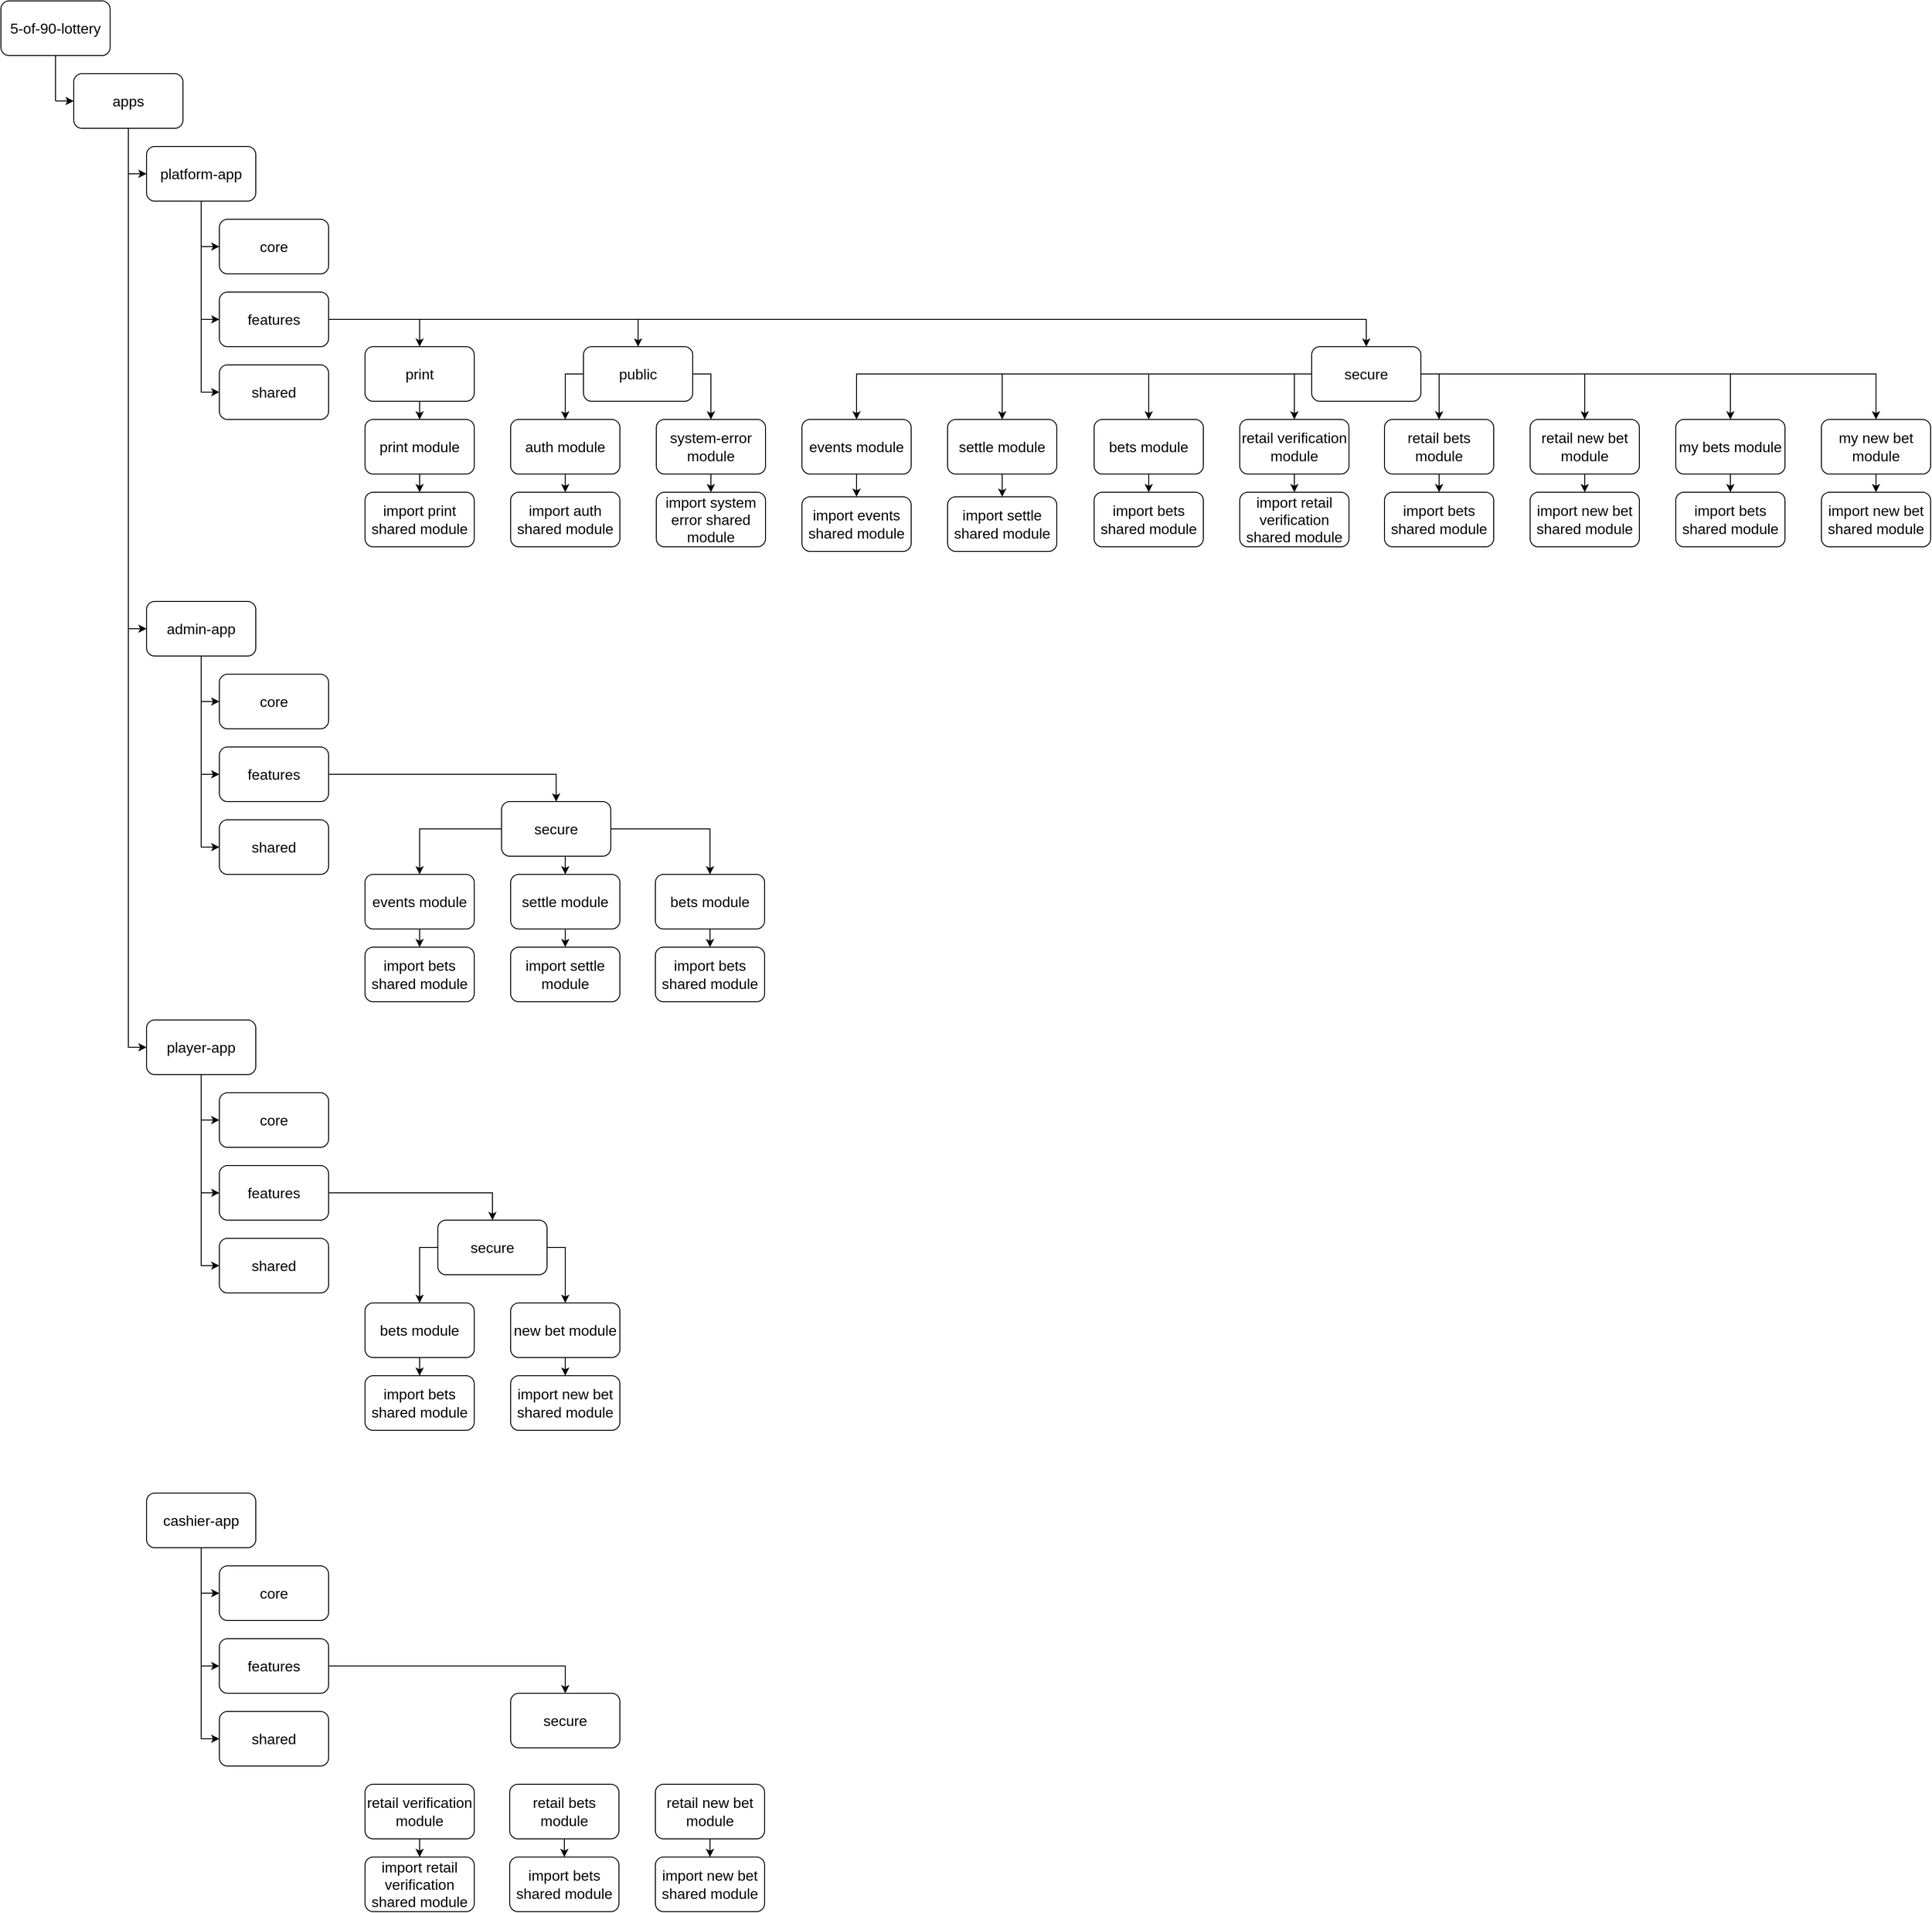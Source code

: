 <mxfile version="20.5.3" type="github">
  <diagram id="5p-GB2h_ZleM5W-Bud-h" name="Страница 1">
    <mxGraphModel dx="1426" dy="705" grid="1" gridSize="10" guides="1" tooltips="1" connect="1" arrows="1" fold="1" page="1" pageScale="1" pageWidth="827" pageHeight="1169" math="0" shadow="0">
      <root>
        <mxCell id="0" />
        <mxCell id="1" parent="0" />
        <mxCell id="kpOFEtIAuIt60Vqkzhj3-41" value="5-of-90-lottery" style="rounded=1;whiteSpace=wrap;html=1;fontSize=16;" vertex="1" parent="1">
          <mxGeometry x="40" y="40" width="120" height="60" as="geometry" />
        </mxCell>
        <mxCell id="kpOFEtIAuIt60Vqkzhj3-42" value="apps" style="rounded=1;whiteSpace=wrap;html=1;fontSize=16;" vertex="1" parent="1">
          <mxGeometry x="120" y="120" width="120" height="60" as="geometry" />
        </mxCell>
        <mxCell id="kpOFEtIAuIt60Vqkzhj3-43" value="admin-app" style="rounded=1;whiteSpace=wrap;html=1;fontSize=16;" vertex="1" parent="1">
          <mxGeometry x="200" y="700" width="120" height="60" as="geometry" />
        </mxCell>
        <mxCell id="kpOFEtIAuIt60Vqkzhj3-48" value="" style="endArrow=none;html=1;rounded=0;fontSize=16;entryX=0.5;entryY=1;entryDx=0;entryDy=0;" edge="1" parent="1" target="kpOFEtIAuIt60Vqkzhj3-41">
          <mxGeometry width="50" height="50" relative="1" as="geometry">
            <mxPoint x="100" y="150" as="sourcePoint" />
            <mxPoint x="430" y="290" as="targetPoint" />
          </mxGeometry>
        </mxCell>
        <mxCell id="kpOFEtIAuIt60Vqkzhj3-49" value="" style="endArrow=classic;html=1;rounded=0;fontSize=16;entryX=0;entryY=0.5;entryDx=0;entryDy=0;" edge="1" parent="1" target="kpOFEtIAuIt60Vqkzhj3-42">
          <mxGeometry width="50" height="50" relative="1" as="geometry">
            <mxPoint x="100" y="150" as="sourcePoint" />
            <mxPoint x="430" y="290" as="targetPoint" />
          </mxGeometry>
        </mxCell>
        <mxCell id="kpOFEtIAuIt60Vqkzhj3-51" value="platform-app" style="rounded=1;whiteSpace=wrap;html=1;fontSize=16;" vertex="1" parent="1">
          <mxGeometry x="200" y="200" width="120" height="60" as="geometry" />
        </mxCell>
        <mxCell id="kpOFEtIAuIt60Vqkzhj3-52" value="" style="endArrow=none;html=1;rounded=0;fontSize=16;entryX=0.5;entryY=1;entryDx=0;entryDy=0;" edge="1" parent="1" target="kpOFEtIAuIt60Vqkzhj3-42">
          <mxGeometry width="50" height="50" relative="1" as="geometry">
            <mxPoint x="180" y="230" as="sourcePoint" />
            <mxPoint x="110" y="110" as="targetPoint" />
          </mxGeometry>
        </mxCell>
        <mxCell id="kpOFEtIAuIt60Vqkzhj3-53" value="" style="endArrow=classic;html=1;rounded=0;fontSize=16;entryX=0;entryY=0.5;entryDx=0;entryDy=0;" edge="1" parent="1" target="kpOFEtIAuIt60Vqkzhj3-51">
          <mxGeometry width="50" height="50" relative="1" as="geometry">
            <mxPoint x="180" y="230" as="sourcePoint" />
            <mxPoint x="130" y="160" as="targetPoint" />
          </mxGeometry>
        </mxCell>
        <mxCell id="kpOFEtIAuIt60Vqkzhj3-54" value="core" style="rounded=1;whiteSpace=wrap;html=1;fontSize=16;" vertex="1" parent="1">
          <mxGeometry x="280" y="280" width="120" height="60" as="geometry" />
        </mxCell>
        <mxCell id="kpOFEtIAuIt60Vqkzhj3-55" value="features" style="rounded=1;whiteSpace=wrap;html=1;fontSize=16;" vertex="1" parent="1">
          <mxGeometry x="280" y="360" width="120" height="60" as="geometry" />
        </mxCell>
        <mxCell id="kpOFEtIAuIt60Vqkzhj3-56" value="shared" style="rounded=1;whiteSpace=wrap;html=1;fontSize=16;" vertex="1" parent="1">
          <mxGeometry x="280" y="440" width="120" height="60" as="geometry" />
        </mxCell>
        <mxCell id="kpOFEtIAuIt60Vqkzhj3-57" value="" style="endArrow=classic;html=1;rounded=0;fontSize=16;exitX=0.5;exitY=1;exitDx=0;exitDy=0;entryX=0;entryY=0.5;entryDx=0;entryDy=0;" edge="1" parent="1" source="kpOFEtIAuIt60Vqkzhj3-51" target="kpOFEtIAuIt60Vqkzhj3-54">
          <mxGeometry width="50" height="50" relative="1" as="geometry">
            <mxPoint x="380" y="330" as="sourcePoint" />
            <mxPoint x="430" y="280" as="targetPoint" />
            <Array as="points">
              <mxPoint x="260" y="310" />
            </Array>
          </mxGeometry>
        </mxCell>
        <mxCell id="kpOFEtIAuIt60Vqkzhj3-58" value="" style="endArrow=classic;html=1;rounded=0;fontSize=16;entryX=0;entryY=0.5;entryDx=0;entryDy=0;exitX=0.5;exitY=1;exitDx=0;exitDy=0;" edge="1" parent="1" source="kpOFEtIAuIt60Vqkzhj3-51" target="kpOFEtIAuIt60Vqkzhj3-55">
          <mxGeometry width="50" height="50" relative="1" as="geometry">
            <mxPoint x="380" y="330" as="sourcePoint" />
            <mxPoint x="430" y="280" as="targetPoint" />
            <Array as="points">
              <mxPoint x="260" y="390" />
            </Array>
          </mxGeometry>
        </mxCell>
        <mxCell id="kpOFEtIAuIt60Vqkzhj3-59" value="" style="endArrow=classic;html=1;rounded=0;fontSize=16;exitX=0.5;exitY=1;exitDx=0;exitDy=0;entryX=0;entryY=0.5;entryDx=0;entryDy=0;" edge="1" parent="1" source="kpOFEtIAuIt60Vqkzhj3-51" target="kpOFEtIAuIt60Vqkzhj3-56">
          <mxGeometry width="50" height="50" relative="1" as="geometry">
            <mxPoint x="380" y="330" as="sourcePoint" />
            <mxPoint x="430" y="280" as="targetPoint" />
            <Array as="points">
              <mxPoint x="260" y="470" />
            </Array>
          </mxGeometry>
        </mxCell>
        <mxCell id="kpOFEtIAuIt60Vqkzhj3-60" value="print" style="rounded=1;whiteSpace=wrap;html=1;fontSize=16;" vertex="1" parent="1">
          <mxGeometry x="440" y="420" width="120" height="60" as="geometry" />
        </mxCell>
        <mxCell id="kpOFEtIAuIt60Vqkzhj3-61" value="print module" style="rounded=1;whiteSpace=wrap;html=1;fontSize=16;" vertex="1" parent="1">
          <mxGeometry x="440" y="500" width="120" height="60" as="geometry" />
        </mxCell>
        <mxCell id="kpOFEtIAuIt60Vqkzhj3-62" value="" style="endArrow=classic;html=1;rounded=0;fontSize=16;entryX=0.5;entryY=0;entryDx=0;entryDy=0;exitX=1;exitY=0.5;exitDx=0;exitDy=0;" edge="1" parent="1" source="kpOFEtIAuIt60Vqkzhj3-55" target="kpOFEtIAuIt60Vqkzhj3-60">
          <mxGeometry width="50" height="50" relative="1" as="geometry">
            <mxPoint x="380" y="500" as="sourcePoint" />
            <mxPoint x="430" y="450" as="targetPoint" />
            <Array as="points">
              <mxPoint x="500" y="390" />
            </Array>
          </mxGeometry>
        </mxCell>
        <mxCell id="kpOFEtIAuIt60Vqkzhj3-63" value="import print shared module" style="rounded=1;whiteSpace=wrap;html=1;fontSize=16;" vertex="1" parent="1">
          <mxGeometry x="440" y="580" width="120" height="60" as="geometry" />
        </mxCell>
        <mxCell id="kpOFEtIAuIt60Vqkzhj3-64" value="" style="endArrow=classic;html=1;rounded=0;fontSize=16;entryX=0.5;entryY=0;entryDx=0;entryDy=0;exitX=0.5;exitY=1;exitDx=0;exitDy=0;" edge="1" parent="1" source="kpOFEtIAuIt60Vqkzhj3-60" target="kpOFEtIAuIt60Vqkzhj3-61">
          <mxGeometry width="50" height="50" relative="1" as="geometry">
            <mxPoint x="380" y="540" as="sourcePoint" />
            <mxPoint x="430" y="490" as="targetPoint" />
          </mxGeometry>
        </mxCell>
        <mxCell id="kpOFEtIAuIt60Vqkzhj3-65" value="" style="endArrow=classic;html=1;rounded=0;fontSize=16;entryX=0.5;entryY=0;entryDx=0;entryDy=0;exitX=0.5;exitY=1;exitDx=0;exitDy=0;" edge="1" parent="1" source="kpOFEtIAuIt60Vqkzhj3-61" target="kpOFEtIAuIt60Vqkzhj3-63">
          <mxGeometry width="50" height="50" relative="1" as="geometry">
            <mxPoint x="380" y="540" as="sourcePoint" />
            <mxPoint x="430" y="490" as="targetPoint" />
          </mxGeometry>
        </mxCell>
        <mxCell id="kpOFEtIAuIt60Vqkzhj3-66" value="public" style="rounded=1;whiteSpace=wrap;html=1;fontSize=16;" vertex="1" parent="1">
          <mxGeometry x="680" y="420" width="120" height="60" as="geometry" />
        </mxCell>
        <mxCell id="kpOFEtIAuIt60Vqkzhj3-67" value="auth module" style="rounded=1;whiteSpace=wrap;html=1;fontSize=16;" vertex="1" parent="1">
          <mxGeometry x="600" y="500" width="120" height="60" as="geometry" />
        </mxCell>
        <mxCell id="kpOFEtIAuIt60Vqkzhj3-68" value="import auth shared module" style="rounded=1;whiteSpace=wrap;html=1;fontSize=16;" vertex="1" parent="1">
          <mxGeometry x="600" y="580" width="120" height="60" as="geometry" />
        </mxCell>
        <mxCell id="kpOFEtIAuIt60Vqkzhj3-69" value="" style="endArrow=classic;html=1;rounded=0;fontSize=16;entryX=0.5;entryY=0;entryDx=0;entryDy=0;exitX=0;exitY=0.5;exitDx=0;exitDy=0;" edge="1" parent="1" source="kpOFEtIAuIt60Vqkzhj3-66" target="kpOFEtIAuIt60Vqkzhj3-67">
          <mxGeometry width="50" height="50" relative="1" as="geometry">
            <mxPoint x="540" y="540" as="sourcePoint" />
            <mxPoint x="590" y="490" as="targetPoint" />
            <Array as="points">
              <mxPoint x="660" y="450" />
            </Array>
          </mxGeometry>
        </mxCell>
        <mxCell id="kpOFEtIAuIt60Vqkzhj3-70" value="" style="endArrow=classic;html=1;rounded=0;fontSize=16;entryX=0.5;entryY=0;entryDx=0;entryDy=0;exitX=0.5;exitY=1;exitDx=0;exitDy=0;" edge="1" parent="1" source="kpOFEtIAuIt60Vqkzhj3-67" target="kpOFEtIAuIt60Vqkzhj3-68">
          <mxGeometry width="50" height="50" relative="1" as="geometry">
            <mxPoint x="540" y="540" as="sourcePoint" />
            <mxPoint x="590" y="490" as="targetPoint" />
          </mxGeometry>
        </mxCell>
        <mxCell id="kpOFEtIAuIt60Vqkzhj3-71" value="system-error module" style="rounded=1;whiteSpace=wrap;html=1;fontSize=16;" vertex="1" parent="1">
          <mxGeometry x="760" y="500" width="120" height="60" as="geometry" />
        </mxCell>
        <mxCell id="kpOFEtIAuIt60Vqkzhj3-72" value="import system error shared module" style="rounded=1;whiteSpace=wrap;html=1;fontSize=16;" vertex="1" parent="1">
          <mxGeometry x="760" y="580" width="120" height="60" as="geometry" />
        </mxCell>
        <mxCell id="kpOFEtIAuIt60Vqkzhj3-73" value="" style="endArrow=classic;html=1;rounded=0;fontSize=16;entryX=0.5;entryY=0;entryDx=0;entryDy=0;exitX=0.5;exitY=1;exitDx=0;exitDy=0;" edge="1" parent="1" source="kpOFEtIAuIt60Vqkzhj3-71" target="kpOFEtIAuIt60Vqkzhj3-72">
          <mxGeometry width="50" height="50" relative="1" as="geometry">
            <mxPoint x="700" y="540" as="sourcePoint" />
            <mxPoint x="750" y="490" as="targetPoint" />
          </mxGeometry>
        </mxCell>
        <mxCell id="kpOFEtIAuIt60Vqkzhj3-74" value="" style="endArrow=classic;html=1;rounded=0;fontSize=16;entryX=0.5;entryY=0;entryDx=0;entryDy=0;exitX=1;exitY=0.5;exitDx=0;exitDy=0;" edge="1" parent="1" source="kpOFEtIAuIt60Vqkzhj3-55" target="kpOFEtIAuIt60Vqkzhj3-66">
          <mxGeometry width="50" height="50" relative="1" as="geometry">
            <mxPoint x="380" y="480" as="sourcePoint" />
            <mxPoint x="430" y="430" as="targetPoint" />
            <Array as="points">
              <mxPoint x="740" y="390" />
            </Array>
          </mxGeometry>
        </mxCell>
        <mxCell id="kpOFEtIAuIt60Vqkzhj3-75" value="" style="endArrow=classic;html=1;rounded=0;fontSize=16;entryX=0.5;entryY=0;entryDx=0;entryDy=0;exitX=1;exitY=0.5;exitDx=0;exitDy=0;" edge="1" parent="1" source="kpOFEtIAuIt60Vqkzhj3-66" target="kpOFEtIAuIt60Vqkzhj3-71">
          <mxGeometry width="50" height="50" relative="1" as="geometry">
            <mxPoint x="380" y="470" as="sourcePoint" />
            <mxPoint x="430" y="420" as="targetPoint" />
            <Array as="points">
              <mxPoint x="820" y="450" />
            </Array>
          </mxGeometry>
        </mxCell>
        <mxCell id="kpOFEtIAuIt60Vqkzhj3-76" value="secure" style="rounded=1;whiteSpace=wrap;html=1;fontSize=16;" vertex="1" parent="1">
          <mxGeometry x="1480" y="420" width="120" height="60" as="geometry" />
        </mxCell>
        <mxCell id="kpOFEtIAuIt60Vqkzhj3-77" value="events module" style="rounded=1;whiteSpace=wrap;html=1;fontSize=16;" vertex="1" parent="1">
          <mxGeometry x="920" y="500" width="120" height="60" as="geometry" />
        </mxCell>
        <mxCell id="kpOFEtIAuIt60Vqkzhj3-81" value="settle module" style="rounded=1;whiteSpace=wrap;html=1;fontSize=16;" vertex="1" parent="1">
          <mxGeometry x="1080" y="500" width="120" height="60" as="geometry" />
        </mxCell>
        <mxCell id="kpOFEtIAuIt60Vqkzhj3-85" value="bets module" style="rounded=1;whiteSpace=wrap;html=1;fontSize=16;" vertex="1" parent="1">
          <mxGeometry x="1241" y="500" width="120" height="60" as="geometry" />
        </mxCell>
        <mxCell id="kpOFEtIAuIt60Vqkzhj3-86" value="import bets shared module" style="rounded=1;whiteSpace=wrap;html=1;fontSize=16;" vertex="1" parent="1">
          <mxGeometry x="1241" y="580" width="120" height="60" as="geometry" />
        </mxCell>
        <mxCell id="kpOFEtIAuIt60Vqkzhj3-87" value="" style="endArrow=classic;html=1;rounded=0;fontSize=16;entryX=0.5;entryY=0;entryDx=0;entryDy=0;exitX=0.5;exitY=1;exitDx=0;exitDy=0;" edge="1" parent="1" source="kpOFEtIAuIt60Vqkzhj3-85" target="kpOFEtIAuIt60Vqkzhj3-86">
          <mxGeometry width="50" height="50" relative="1" as="geometry">
            <mxPoint x="1181" y="540" as="sourcePoint" />
            <mxPoint x="1231" y="490" as="targetPoint" />
          </mxGeometry>
        </mxCell>
        <mxCell id="kpOFEtIAuIt60Vqkzhj3-88" value="retail verification module" style="rounded=1;whiteSpace=wrap;html=1;fontSize=16;" vertex="1" parent="1">
          <mxGeometry x="1401" y="500" width="120" height="60" as="geometry" />
        </mxCell>
        <mxCell id="kpOFEtIAuIt60Vqkzhj3-89" value="import retail verification shared module" style="rounded=1;whiteSpace=wrap;html=1;fontSize=16;" vertex="1" parent="1">
          <mxGeometry x="1401" y="580" width="120" height="60" as="geometry" />
        </mxCell>
        <mxCell id="kpOFEtIAuIt60Vqkzhj3-90" value="" style="endArrow=classic;html=1;rounded=0;fontSize=16;entryX=0.5;entryY=0;entryDx=0;entryDy=0;exitX=0.5;exitY=1;exitDx=0;exitDy=0;" edge="1" parent="1" source="kpOFEtIAuIt60Vqkzhj3-88" target="kpOFEtIAuIt60Vqkzhj3-89">
          <mxGeometry width="50" height="50" relative="1" as="geometry">
            <mxPoint x="1341" y="540" as="sourcePoint" />
            <mxPoint x="1391" y="490" as="targetPoint" />
          </mxGeometry>
        </mxCell>
        <mxCell id="kpOFEtIAuIt60Vqkzhj3-91" value="retail bets module" style="rounded=1;whiteSpace=wrap;html=1;fontSize=16;" vertex="1" parent="1">
          <mxGeometry x="1560" y="500" width="120" height="60" as="geometry" />
        </mxCell>
        <mxCell id="kpOFEtIAuIt60Vqkzhj3-92" value="import bets shared module" style="rounded=1;whiteSpace=wrap;html=1;fontSize=16;" vertex="1" parent="1">
          <mxGeometry x="1560" y="580" width="120" height="60" as="geometry" />
        </mxCell>
        <mxCell id="kpOFEtIAuIt60Vqkzhj3-93" value="" style="endArrow=classic;html=1;rounded=0;fontSize=16;entryX=0.5;entryY=0;entryDx=0;entryDy=0;exitX=0.5;exitY=1;exitDx=0;exitDy=0;" edge="1" parent="1" source="kpOFEtIAuIt60Vqkzhj3-91" target="kpOFEtIAuIt60Vqkzhj3-92">
          <mxGeometry width="50" height="50" relative="1" as="geometry">
            <mxPoint x="1500" y="540" as="sourcePoint" />
            <mxPoint x="1550" y="490" as="targetPoint" />
          </mxGeometry>
        </mxCell>
        <mxCell id="kpOFEtIAuIt60Vqkzhj3-94" value="retail new bet module" style="rounded=1;whiteSpace=wrap;html=1;fontSize=16;" vertex="1" parent="1">
          <mxGeometry x="1720" y="500" width="120" height="60" as="geometry" />
        </mxCell>
        <mxCell id="kpOFEtIAuIt60Vqkzhj3-95" value="import new bet shared module" style="rounded=1;whiteSpace=wrap;html=1;fontSize=16;" vertex="1" parent="1">
          <mxGeometry x="1720" y="580" width="120" height="60" as="geometry" />
        </mxCell>
        <mxCell id="kpOFEtIAuIt60Vqkzhj3-96" value="" style="endArrow=classic;html=1;rounded=0;fontSize=16;entryX=0.5;entryY=0;entryDx=0;entryDy=0;exitX=0.5;exitY=1;exitDx=0;exitDy=0;" edge="1" parent="1" source="kpOFEtIAuIt60Vqkzhj3-94" target="kpOFEtIAuIt60Vqkzhj3-95">
          <mxGeometry width="50" height="50" relative="1" as="geometry">
            <mxPoint x="1660" y="540" as="sourcePoint" />
            <mxPoint x="1710" y="490" as="targetPoint" />
          </mxGeometry>
        </mxCell>
        <mxCell id="kpOFEtIAuIt60Vqkzhj3-97" value="my bets module" style="rounded=1;whiteSpace=wrap;html=1;fontSize=16;" vertex="1" parent="1">
          <mxGeometry x="1880" y="500" width="120" height="60" as="geometry" />
        </mxCell>
        <mxCell id="kpOFEtIAuIt60Vqkzhj3-98" value="import bets shared module" style="rounded=1;whiteSpace=wrap;html=1;fontSize=16;" vertex="1" parent="1">
          <mxGeometry x="1880" y="580" width="120" height="60" as="geometry" />
        </mxCell>
        <mxCell id="kpOFEtIAuIt60Vqkzhj3-99" value="" style="endArrow=classic;html=1;rounded=0;fontSize=16;entryX=0.5;entryY=0;entryDx=0;entryDy=0;exitX=0.5;exitY=1;exitDx=0;exitDy=0;" edge="1" parent="1" source="kpOFEtIAuIt60Vqkzhj3-97" target="kpOFEtIAuIt60Vqkzhj3-98">
          <mxGeometry width="50" height="50" relative="1" as="geometry">
            <mxPoint x="1820" y="540" as="sourcePoint" />
            <mxPoint x="1870" y="490" as="targetPoint" />
          </mxGeometry>
        </mxCell>
        <mxCell id="kpOFEtIAuIt60Vqkzhj3-100" value="my new bet module" style="rounded=1;whiteSpace=wrap;html=1;fontSize=16;" vertex="1" parent="1">
          <mxGeometry x="2040" y="500" width="120" height="60" as="geometry" />
        </mxCell>
        <mxCell id="kpOFEtIAuIt60Vqkzhj3-101" value="import new bet shared module" style="rounded=1;whiteSpace=wrap;html=1;fontSize=16;" vertex="1" parent="1">
          <mxGeometry x="2040" y="580" width="120" height="60" as="geometry" />
        </mxCell>
        <mxCell id="kpOFEtIAuIt60Vqkzhj3-102" value="" style="endArrow=classic;html=1;rounded=0;fontSize=16;entryX=0.5;entryY=0;entryDx=0;entryDy=0;exitX=0.5;exitY=1;exitDx=0;exitDy=0;" edge="1" parent="1" source="kpOFEtIAuIt60Vqkzhj3-100" target="kpOFEtIAuIt60Vqkzhj3-101">
          <mxGeometry width="50" height="50" relative="1" as="geometry">
            <mxPoint x="1980" y="540" as="sourcePoint" />
            <mxPoint x="2030" y="490" as="targetPoint" />
          </mxGeometry>
        </mxCell>
        <mxCell id="kpOFEtIAuIt60Vqkzhj3-103" value="" style="endArrow=classic;html=1;rounded=0;fontSize=16;exitX=0;exitY=0.5;exitDx=0;exitDy=0;entryX=0.5;entryY=0;entryDx=0;entryDy=0;" edge="1" parent="1" source="kpOFEtIAuIt60Vqkzhj3-76" target="kpOFEtIAuIt60Vqkzhj3-77">
          <mxGeometry width="50" height="50" relative="1" as="geometry">
            <mxPoint x="1480" y="490" as="sourcePoint" />
            <mxPoint x="1530" y="440" as="targetPoint" />
            <Array as="points">
              <mxPoint x="980" y="450" />
            </Array>
          </mxGeometry>
        </mxCell>
        <mxCell id="kpOFEtIAuIt60Vqkzhj3-104" value="" style="endArrow=classic;html=1;rounded=0;fontSize=16;entryX=0.5;entryY=0;entryDx=0;entryDy=0;exitX=0;exitY=0.5;exitDx=0;exitDy=0;" edge="1" parent="1" source="kpOFEtIAuIt60Vqkzhj3-76" target="kpOFEtIAuIt60Vqkzhj3-81">
          <mxGeometry width="50" height="50" relative="1" as="geometry">
            <mxPoint x="1480" y="490" as="sourcePoint" />
            <mxPoint x="1530" y="440" as="targetPoint" />
            <Array as="points">
              <mxPoint x="1140" y="450" />
            </Array>
          </mxGeometry>
        </mxCell>
        <mxCell id="kpOFEtIAuIt60Vqkzhj3-105" value="" style="endArrow=classic;html=1;rounded=0;fontSize=16;entryX=0.5;entryY=0;entryDx=0;entryDy=0;exitX=0;exitY=0.5;exitDx=0;exitDy=0;" edge="1" parent="1" source="kpOFEtIAuIt60Vqkzhj3-76" target="kpOFEtIAuIt60Vqkzhj3-85">
          <mxGeometry width="50" height="50" relative="1" as="geometry">
            <mxPoint x="1480" y="490" as="sourcePoint" />
            <mxPoint x="1530" y="440" as="targetPoint" />
            <Array as="points">
              <mxPoint x="1301" y="450" />
            </Array>
          </mxGeometry>
        </mxCell>
        <mxCell id="kpOFEtIAuIt60Vqkzhj3-106" value="" style="endArrow=classic;html=1;rounded=0;fontSize=16;entryX=0.5;entryY=0;entryDx=0;entryDy=0;exitX=0;exitY=0.5;exitDx=0;exitDy=0;" edge="1" parent="1" source="kpOFEtIAuIt60Vqkzhj3-76" target="kpOFEtIAuIt60Vqkzhj3-88">
          <mxGeometry width="50" height="50" relative="1" as="geometry">
            <mxPoint x="1480" y="490" as="sourcePoint" />
            <mxPoint x="1530" y="440" as="targetPoint" />
            <Array as="points">
              <mxPoint x="1461" y="450" />
            </Array>
          </mxGeometry>
        </mxCell>
        <mxCell id="kpOFEtIAuIt60Vqkzhj3-107" value="" style="endArrow=classic;html=1;rounded=0;fontSize=16;entryX=0.5;entryY=0;entryDx=0;entryDy=0;exitX=1;exitY=0.5;exitDx=0;exitDy=0;" edge="1" parent="1" source="kpOFEtIAuIt60Vqkzhj3-76" target="kpOFEtIAuIt60Vqkzhj3-91">
          <mxGeometry width="50" height="50" relative="1" as="geometry">
            <mxPoint x="1480" y="490" as="sourcePoint" />
            <mxPoint x="1530" y="440" as="targetPoint" />
            <Array as="points">
              <mxPoint x="1620" y="450" />
            </Array>
          </mxGeometry>
        </mxCell>
        <mxCell id="kpOFEtIAuIt60Vqkzhj3-108" value="" style="endArrow=classic;html=1;rounded=0;fontSize=16;entryX=0.5;entryY=0;entryDx=0;entryDy=0;exitX=1;exitY=0.5;exitDx=0;exitDy=0;" edge="1" parent="1" source="kpOFEtIAuIt60Vqkzhj3-76" target="kpOFEtIAuIt60Vqkzhj3-94">
          <mxGeometry width="50" height="50" relative="1" as="geometry">
            <mxPoint x="1480" y="490" as="sourcePoint" />
            <mxPoint x="1530" y="440" as="targetPoint" />
            <Array as="points">
              <mxPoint x="1780" y="450" />
            </Array>
          </mxGeometry>
        </mxCell>
        <mxCell id="kpOFEtIAuIt60Vqkzhj3-109" value="" style="endArrow=classic;html=1;rounded=0;fontSize=16;entryX=0.5;entryY=0;entryDx=0;entryDy=0;exitX=1;exitY=0.5;exitDx=0;exitDy=0;" edge="1" parent="1" source="kpOFEtIAuIt60Vqkzhj3-76" target="kpOFEtIAuIt60Vqkzhj3-97">
          <mxGeometry width="50" height="50" relative="1" as="geometry">
            <mxPoint x="1480" y="490" as="sourcePoint" />
            <mxPoint x="1530" y="440" as="targetPoint" />
            <Array as="points">
              <mxPoint x="1940" y="450" />
            </Array>
          </mxGeometry>
        </mxCell>
        <mxCell id="kpOFEtIAuIt60Vqkzhj3-110" value="" style="endArrow=classic;html=1;rounded=0;fontSize=16;entryX=0.5;entryY=0;entryDx=0;entryDy=0;exitX=1;exitY=0.5;exitDx=0;exitDy=0;" edge="1" parent="1" source="kpOFEtIAuIt60Vqkzhj3-76" target="kpOFEtIAuIt60Vqkzhj3-100">
          <mxGeometry width="50" height="50" relative="1" as="geometry">
            <mxPoint x="1480" y="490" as="sourcePoint" />
            <mxPoint x="1530" y="440" as="targetPoint" />
            <Array as="points">
              <mxPoint x="2100" y="450" />
            </Array>
          </mxGeometry>
        </mxCell>
        <mxCell id="kpOFEtIAuIt60Vqkzhj3-111" value="" style="endArrow=classic;html=1;rounded=0;fontSize=16;entryX=0.5;entryY=0;entryDx=0;entryDy=0;exitX=1;exitY=0.5;exitDx=0;exitDy=0;" edge="1" parent="1" source="kpOFEtIAuIt60Vqkzhj3-55" target="kpOFEtIAuIt60Vqkzhj3-76">
          <mxGeometry width="50" height="50" relative="1" as="geometry">
            <mxPoint x="860" y="400" as="sourcePoint" />
            <mxPoint x="1530" y="440" as="targetPoint" />
            <Array as="points">
              <mxPoint x="1540" y="390" />
            </Array>
          </mxGeometry>
        </mxCell>
        <mxCell id="kpOFEtIAuIt60Vqkzhj3-112" value="" style="endArrow=classic;html=1;rounded=0;fontSize=16;entryX=0;entryY=0.5;entryDx=0;entryDy=0;exitX=0.5;exitY=1;exitDx=0;exitDy=0;" edge="1" parent="1" source="kpOFEtIAuIt60Vqkzhj3-42" target="kpOFEtIAuIt60Vqkzhj3-43">
          <mxGeometry width="50" height="50" relative="1" as="geometry">
            <mxPoint x="170" y="250" as="sourcePoint" />
            <mxPoint x="490" y="540" as="targetPoint" />
            <Array as="points">
              <mxPoint x="180" y="730" />
            </Array>
          </mxGeometry>
        </mxCell>
        <mxCell id="kpOFEtIAuIt60Vqkzhj3-113" value="core" style="rounded=1;whiteSpace=wrap;html=1;fontSize=16;" vertex="1" parent="1">
          <mxGeometry x="280" y="780" width="120" height="60" as="geometry" />
        </mxCell>
        <mxCell id="kpOFEtIAuIt60Vqkzhj3-114" value="features" style="rounded=1;whiteSpace=wrap;html=1;fontSize=16;" vertex="1" parent="1">
          <mxGeometry x="280" y="860" width="120" height="60" as="geometry" />
        </mxCell>
        <mxCell id="kpOFEtIAuIt60Vqkzhj3-115" value="shared" style="rounded=1;whiteSpace=wrap;html=1;fontSize=16;" vertex="1" parent="1">
          <mxGeometry x="280" y="940" width="120" height="60" as="geometry" />
        </mxCell>
        <mxCell id="kpOFEtIAuIt60Vqkzhj3-116" value="secure" style="rounded=1;whiteSpace=wrap;html=1;fontSize=16;" vertex="1" parent="1">
          <mxGeometry x="590" y="920" width="120" height="60" as="geometry" />
        </mxCell>
        <mxCell id="kpOFEtIAuIt60Vqkzhj3-117" value="events module" style="rounded=1;whiteSpace=wrap;html=1;fontSize=16;" vertex="1" parent="1">
          <mxGeometry x="440" y="1000" width="120" height="60" as="geometry" />
        </mxCell>
        <mxCell id="kpOFEtIAuIt60Vqkzhj3-118" value="import bets shared module" style="rounded=1;whiteSpace=wrap;html=1;fontSize=16;" vertex="1" parent="1">
          <mxGeometry x="440" y="1080" width="120" height="60" as="geometry" />
        </mxCell>
        <mxCell id="kpOFEtIAuIt60Vqkzhj3-119" value="" style="endArrow=classic;html=1;rounded=0;fontSize=16;entryX=0.5;entryY=0;entryDx=0;entryDy=0;exitX=0.5;exitY=1;exitDx=0;exitDy=0;" edge="1" parent="1" source="kpOFEtIAuIt60Vqkzhj3-117" target="kpOFEtIAuIt60Vqkzhj3-118">
          <mxGeometry width="50" height="50" relative="1" as="geometry">
            <mxPoint x="380" y="1040" as="sourcePoint" />
            <mxPoint x="430" y="990" as="targetPoint" />
          </mxGeometry>
        </mxCell>
        <mxCell id="kpOFEtIAuIt60Vqkzhj3-120" value="settle module" style="rounded=1;whiteSpace=wrap;html=1;fontSize=16;" vertex="1" parent="1">
          <mxGeometry x="600" y="1000" width="120" height="60" as="geometry" />
        </mxCell>
        <mxCell id="kpOFEtIAuIt60Vqkzhj3-121" value="import settle module" style="rounded=1;whiteSpace=wrap;html=1;fontSize=16;" vertex="1" parent="1">
          <mxGeometry x="600" y="1080" width="120" height="60" as="geometry" />
        </mxCell>
        <mxCell id="kpOFEtIAuIt60Vqkzhj3-122" value="" style="endArrow=classic;html=1;rounded=0;fontSize=16;entryX=0.5;entryY=0;entryDx=0;entryDy=0;exitX=0.5;exitY=1;exitDx=0;exitDy=0;" edge="1" parent="1" source="kpOFEtIAuIt60Vqkzhj3-120" target="kpOFEtIAuIt60Vqkzhj3-121">
          <mxGeometry width="50" height="50" relative="1" as="geometry">
            <mxPoint x="540" y="1040" as="sourcePoint" />
            <mxPoint x="590" y="990" as="targetPoint" />
          </mxGeometry>
        </mxCell>
        <mxCell id="kpOFEtIAuIt60Vqkzhj3-123" value="bets module" style="rounded=1;whiteSpace=wrap;html=1;fontSize=16;" vertex="1" parent="1">
          <mxGeometry x="759" y="1000" width="120" height="60" as="geometry" />
        </mxCell>
        <mxCell id="kpOFEtIAuIt60Vqkzhj3-124" value="import bets shared module" style="rounded=1;whiteSpace=wrap;html=1;fontSize=16;" vertex="1" parent="1">
          <mxGeometry x="759" y="1080" width="120" height="60" as="geometry" />
        </mxCell>
        <mxCell id="kpOFEtIAuIt60Vqkzhj3-125" value="" style="endArrow=classic;html=1;rounded=0;fontSize=16;entryX=0.5;entryY=0;entryDx=0;entryDy=0;exitX=0.5;exitY=1;exitDx=0;exitDy=0;" edge="1" parent="1" source="kpOFEtIAuIt60Vqkzhj3-123" target="kpOFEtIAuIt60Vqkzhj3-124">
          <mxGeometry width="50" height="50" relative="1" as="geometry">
            <mxPoint x="699" y="1040" as="sourcePoint" />
            <mxPoint x="749" y="990" as="targetPoint" />
          </mxGeometry>
        </mxCell>
        <mxCell id="kpOFEtIAuIt60Vqkzhj3-126" value="" style="endArrow=classic;html=1;rounded=0;fontSize=16;entryX=0.5;entryY=0;entryDx=0;entryDy=0;exitX=0;exitY=0.5;exitDx=0;exitDy=0;" edge="1" parent="1" source="kpOFEtIAuIt60Vqkzhj3-116" target="kpOFEtIAuIt60Vqkzhj3-117">
          <mxGeometry width="50" height="50" relative="1" as="geometry">
            <mxPoint x="679" y="990" as="sourcePoint" />
            <mxPoint x="729" y="940" as="targetPoint" />
            <Array as="points">
              <mxPoint x="500" y="950" />
            </Array>
          </mxGeometry>
        </mxCell>
        <mxCell id="kpOFEtIAuIt60Vqkzhj3-127" value="" style="endArrow=classic;html=1;rounded=0;fontSize=16;entryX=0.5;entryY=0;entryDx=0;entryDy=0;" edge="1" parent="1" target="kpOFEtIAuIt60Vqkzhj3-120">
          <mxGeometry width="50" height="50" relative="1" as="geometry">
            <mxPoint x="660" y="980" as="sourcePoint" />
            <mxPoint x="729" y="940" as="targetPoint" />
            <Array as="points">
              <mxPoint x="660" y="980" />
            </Array>
          </mxGeometry>
        </mxCell>
        <mxCell id="kpOFEtIAuIt60Vqkzhj3-128" value="" style="endArrow=classic;html=1;rounded=0;fontSize=16;entryX=0.5;entryY=0;entryDx=0;entryDy=0;exitX=1;exitY=0.5;exitDx=0;exitDy=0;" edge="1" parent="1" source="kpOFEtIAuIt60Vqkzhj3-116" target="kpOFEtIAuIt60Vqkzhj3-123">
          <mxGeometry width="50" height="50" relative="1" as="geometry">
            <mxPoint x="679" y="990" as="sourcePoint" />
            <mxPoint x="729" y="940" as="targetPoint" />
            <Array as="points">
              <mxPoint x="819" y="950" />
            </Array>
          </mxGeometry>
        </mxCell>
        <mxCell id="kpOFEtIAuIt60Vqkzhj3-129" value="import events shared module" style="rounded=1;whiteSpace=wrap;html=1;fontSize=16;" vertex="1" parent="1">
          <mxGeometry x="920" y="585" width="120" height="60" as="geometry" />
        </mxCell>
        <mxCell id="kpOFEtIAuIt60Vqkzhj3-130" value="import settle shared module" style="rounded=1;whiteSpace=wrap;html=1;fontSize=16;" vertex="1" parent="1">
          <mxGeometry x="1080" y="585" width="120" height="60" as="geometry" />
        </mxCell>
        <mxCell id="kpOFEtIAuIt60Vqkzhj3-132" value="" style="endArrow=classic;html=1;rounded=0;fontSize=16;entryX=0.5;entryY=0;entryDx=0;entryDy=0;exitX=0.5;exitY=1;exitDx=0;exitDy=0;" edge="1" parent="1" source="kpOFEtIAuIt60Vqkzhj3-77" target="kpOFEtIAuIt60Vqkzhj3-129">
          <mxGeometry width="50" height="50" relative="1" as="geometry">
            <mxPoint x="800" y="800" as="sourcePoint" />
            <mxPoint x="850" y="750" as="targetPoint" />
          </mxGeometry>
        </mxCell>
        <mxCell id="kpOFEtIAuIt60Vqkzhj3-133" value="" style="endArrow=classic;html=1;rounded=0;fontSize=16;entryX=0.5;entryY=0;entryDx=0;entryDy=0;exitX=0.5;exitY=1;exitDx=0;exitDy=0;" edge="1" parent="1" source="kpOFEtIAuIt60Vqkzhj3-81" target="kpOFEtIAuIt60Vqkzhj3-130">
          <mxGeometry width="50" height="50" relative="1" as="geometry">
            <mxPoint x="800" y="800" as="sourcePoint" />
            <mxPoint x="850" y="750" as="targetPoint" />
          </mxGeometry>
        </mxCell>
        <mxCell id="kpOFEtIAuIt60Vqkzhj3-134" value="" style="endArrow=classic;html=1;rounded=0;fontSize=16;entryX=0.5;entryY=0;entryDx=0;entryDy=0;exitX=1;exitY=0.5;exitDx=0;exitDy=0;" edge="1" parent="1" source="kpOFEtIAuIt60Vqkzhj3-114" target="kpOFEtIAuIt60Vqkzhj3-116">
          <mxGeometry width="50" height="50" relative="1" as="geometry">
            <mxPoint x="800" y="970" as="sourcePoint" />
            <mxPoint x="850" y="920" as="targetPoint" />
            <Array as="points">
              <mxPoint x="650" y="890" />
            </Array>
          </mxGeometry>
        </mxCell>
        <mxCell id="kpOFEtIAuIt60Vqkzhj3-135" value="" style="endArrow=classic;html=1;rounded=0;fontSize=16;entryX=0;entryY=0.5;entryDx=0;entryDy=0;exitX=0.5;exitY=1;exitDx=0;exitDy=0;" edge="1" parent="1" source="kpOFEtIAuIt60Vqkzhj3-43" target="kpOFEtIAuIt60Vqkzhj3-113">
          <mxGeometry width="50" height="50" relative="1" as="geometry">
            <mxPoint x="800" y="970" as="sourcePoint" />
            <mxPoint x="850" y="920" as="targetPoint" />
            <Array as="points">
              <mxPoint x="260" y="810" />
            </Array>
          </mxGeometry>
        </mxCell>
        <mxCell id="kpOFEtIAuIt60Vqkzhj3-136" value="" style="endArrow=classic;html=1;rounded=0;fontSize=16;entryX=0;entryY=0.5;entryDx=0;entryDy=0;exitX=0.5;exitY=1;exitDx=0;exitDy=0;" edge="1" parent="1" source="kpOFEtIAuIt60Vqkzhj3-43" target="kpOFEtIAuIt60Vqkzhj3-114">
          <mxGeometry width="50" height="50" relative="1" as="geometry">
            <mxPoint x="800" y="970" as="sourcePoint" />
            <mxPoint x="850" y="920" as="targetPoint" />
            <Array as="points">
              <mxPoint x="260" y="890" />
            </Array>
          </mxGeometry>
        </mxCell>
        <mxCell id="kpOFEtIAuIt60Vqkzhj3-137" value="" style="endArrow=classic;html=1;rounded=0;fontSize=16;entryX=0;entryY=0.5;entryDx=0;entryDy=0;exitX=0.5;exitY=1;exitDx=0;exitDy=0;" edge="1" parent="1" source="kpOFEtIAuIt60Vqkzhj3-43" target="kpOFEtIAuIt60Vqkzhj3-115">
          <mxGeometry width="50" height="50" relative="1" as="geometry">
            <mxPoint x="800" y="970" as="sourcePoint" />
            <mxPoint x="850" y="920" as="targetPoint" />
            <Array as="points">
              <mxPoint x="260" y="970" />
            </Array>
          </mxGeometry>
        </mxCell>
        <mxCell id="kpOFEtIAuIt60Vqkzhj3-138" value="player-app" style="rounded=1;whiteSpace=wrap;html=1;fontSize=16;" vertex="1" parent="1">
          <mxGeometry x="200" y="1160" width="120" height="60" as="geometry" />
        </mxCell>
        <mxCell id="kpOFEtIAuIt60Vqkzhj3-139" value="core" style="rounded=1;whiteSpace=wrap;html=1;fontSize=16;" vertex="1" parent="1">
          <mxGeometry x="280" y="1240" width="120" height="60" as="geometry" />
        </mxCell>
        <mxCell id="kpOFEtIAuIt60Vqkzhj3-140" value="features" style="rounded=1;whiteSpace=wrap;html=1;fontSize=16;" vertex="1" parent="1">
          <mxGeometry x="280" y="1320" width="120" height="60" as="geometry" />
        </mxCell>
        <mxCell id="kpOFEtIAuIt60Vqkzhj3-141" value="shared" style="rounded=1;whiteSpace=wrap;html=1;fontSize=16;" vertex="1" parent="1">
          <mxGeometry x="280" y="1400" width="120" height="60" as="geometry" />
        </mxCell>
        <mxCell id="kpOFEtIAuIt60Vqkzhj3-142" value="secure" style="rounded=1;whiteSpace=wrap;html=1;fontSize=16;" vertex="1" parent="1">
          <mxGeometry x="520" y="1380" width="120" height="60" as="geometry" />
        </mxCell>
        <mxCell id="kpOFEtIAuIt60Vqkzhj3-143" value="bets module" style="rounded=1;whiteSpace=wrap;html=1;fontSize=16;" vertex="1" parent="1">
          <mxGeometry x="440" y="1471" width="120" height="60" as="geometry" />
        </mxCell>
        <mxCell id="kpOFEtIAuIt60Vqkzhj3-144" value="import bets shared module" style="rounded=1;whiteSpace=wrap;html=1;fontSize=16;" vertex="1" parent="1">
          <mxGeometry x="440" y="1551" width="120" height="60" as="geometry" />
        </mxCell>
        <mxCell id="kpOFEtIAuIt60Vqkzhj3-145" value="" style="endArrow=classic;html=1;rounded=0;fontSize=16;entryX=0.5;entryY=0;entryDx=0;entryDy=0;exitX=0.5;exitY=1;exitDx=0;exitDy=0;" edge="1" parent="1" source="kpOFEtIAuIt60Vqkzhj3-143" target="kpOFEtIAuIt60Vqkzhj3-144">
          <mxGeometry width="50" height="50" relative="1" as="geometry">
            <mxPoint x="380" y="1511" as="sourcePoint" />
            <mxPoint x="430" y="1461" as="targetPoint" />
          </mxGeometry>
        </mxCell>
        <mxCell id="kpOFEtIAuIt60Vqkzhj3-149" value="new bet module" style="rounded=1;whiteSpace=wrap;html=1;fontSize=16;" vertex="1" parent="1">
          <mxGeometry x="600" y="1471" width="120" height="60" as="geometry" />
        </mxCell>
        <mxCell id="kpOFEtIAuIt60Vqkzhj3-150" value="import new bet shared module" style="rounded=1;whiteSpace=wrap;html=1;fontSize=16;" vertex="1" parent="1">
          <mxGeometry x="600" y="1551" width="120" height="60" as="geometry" />
        </mxCell>
        <mxCell id="kpOFEtIAuIt60Vqkzhj3-151" value="" style="endArrow=classic;html=1;rounded=0;fontSize=16;entryX=0.5;entryY=0;entryDx=0;entryDy=0;exitX=0.5;exitY=1;exitDx=0;exitDy=0;" edge="1" parent="1" source="kpOFEtIAuIt60Vqkzhj3-149" target="kpOFEtIAuIt60Vqkzhj3-150">
          <mxGeometry width="50" height="50" relative="1" as="geometry">
            <mxPoint x="540" y="1511" as="sourcePoint" />
            <mxPoint x="590" y="1461" as="targetPoint" />
          </mxGeometry>
        </mxCell>
        <mxCell id="kpOFEtIAuIt60Vqkzhj3-152" value="" style="endArrow=classic;html=1;rounded=0;fontSize=16;entryX=0.5;entryY=0;entryDx=0;entryDy=0;exitX=0;exitY=0.5;exitDx=0;exitDy=0;" edge="1" parent="1" source="kpOFEtIAuIt60Vqkzhj3-142" target="kpOFEtIAuIt60Vqkzhj3-143">
          <mxGeometry width="50" height="50" relative="1" as="geometry">
            <mxPoint x="599" y="1450" as="sourcePoint" />
            <mxPoint x="649" y="1400" as="targetPoint" />
            <Array as="points">
              <mxPoint x="500" y="1410" />
            </Array>
          </mxGeometry>
        </mxCell>
        <mxCell id="kpOFEtIAuIt60Vqkzhj3-154" value="" style="endArrow=classic;html=1;rounded=0;fontSize=16;entryX=0.5;entryY=0;entryDx=0;entryDy=0;exitX=1;exitY=0.5;exitDx=0;exitDy=0;" edge="1" parent="1" source="kpOFEtIAuIt60Vqkzhj3-142" target="kpOFEtIAuIt60Vqkzhj3-149">
          <mxGeometry width="50" height="50" relative="1" as="geometry">
            <mxPoint x="599" y="1450" as="sourcePoint" />
            <mxPoint x="649" y="1400" as="targetPoint" />
            <Array as="points">
              <mxPoint x="660" y="1410" />
            </Array>
          </mxGeometry>
        </mxCell>
        <mxCell id="kpOFEtIAuIt60Vqkzhj3-155" value="" style="endArrow=classic;html=1;rounded=0;fontSize=16;entryX=0.5;entryY=0;entryDx=0;entryDy=0;exitX=1;exitY=0.5;exitDx=0;exitDy=0;" edge="1" parent="1" source="kpOFEtIAuIt60Vqkzhj3-140" target="kpOFEtIAuIt60Vqkzhj3-142">
          <mxGeometry width="50" height="50" relative="1" as="geometry">
            <mxPoint x="800" y="1430" as="sourcePoint" />
            <mxPoint x="850" y="1380" as="targetPoint" />
            <Array as="points">
              <mxPoint x="580" y="1350" />
            </Array>
          </mxGeometry>
        </mxCell>
        <mxCell id="kpOFEtIAuIt60Vqkzhj3-156" value="" style="endArrow=classic;html=1;rounded=0;fontSize=16;entryX=0;entryY=0.5;entryDx=0;entryDy=0;exitX=0.5;exitY=1;exitDx=0;exitDy=0;" edge="1" parent="1" source="kpOFEtIAuIt60Vqkzhj3-138" target="kpOFEtIAuIt60Vqkzhj3-139">
          <mxGeometry width="50" height="50" relative="1" as="geometry">
            <mxPoint x="800" y="1430" as="sourcePoint" />
            <mxPoint x="850" y="1380" as="targetPoint" />
            <Array as="points">
              <mxPoint x="260" y="1270" />
            </Array>
          </mxGeometry>
        </mxCell>
        <mxCell id="kpOFEtIAuIt60Vqkzhj3-157" value="" style="endArrow=classic;html=1;rounded=0;fontSize=16;entryX=0;entryY=0.5;entryDx=0;entryDy=0;exitX=0.5;exitY=1;exitDx=0;exitDy=0;" edge="1" parent="1" source="kpOFEtIAuIt60Vqkzhj3-138" target="kpOFEtIAuIt60Vqkzhj3-140">
          <mxGeometry width="50" height="50" relative="1" as="geometry">
            <mxPoint x="800" y="1430" as="sourcePoint" />
            <mxPoint x="850" y="1380" as="targetPoint" />
            <Array as="points">
              <mxPoint x="260" y="1350" />
            </Array>
          </mxGeometry>
        </mxCell>
        <mxCell id="kpOFEtIAuIt60Vqkzhj3-158" value="" style="endArrow=classic;html=1;rounded=0;fontSize=16;entryX=0;entryY=0.5;entryDx=0;entryDy=0;exitX=0.5;exitY=1;exitDx=0;exitDy=0;" edge="1" parent="1" source="kpOFEtIAuIt60Vqkzhj3-138" target="kpOFEtIAuIt60Vqkzhj3-141">
          <mxGeometry width="50" height="50" relative="1" as="geometry">
            <mxPoint x="800" y="1430" as="sourcePoint" />
            <mxPoint x="850" y="1380" as="targetPoint" />
            <Array as="points">
              <mxPoint x="260" y="1430" />
            </Array>
          </mxGeometry>
        </mxCell>
        <mxCell id="kpOFEtIAuIt60Vqkzhj3-159" value="" style="endArrow=classic;html=1;rounded=0;fontSize=16;entryX=0;entryY=0.5;entryDx=0;entryDy=0;exitX=0.5;exitY=1;exitDx=0;exitDy=0;" edge="1" parent="1" source="kpOFEtIAuIt60Vqkzhj3-42" target="kpOFEtIAuIt60Vqkzhj3-138">
          <mxGeometry width="50" height="50" relative="1" as="geometry">
            <mxPoint x="480" y="930" as="sourcePoint" />
            <mxPoint x="530" y="880" as="targetPoint" />
            <Array as="points">
              <mxPoint x="180" y="1190" />
            </Array>
          </mxGeometry>
        </mxCell>
        <mxCell id="kpOFEtIAuIt60Vqkzhj3-160" value="cashier-app" style="rounded=1;whiteSpace=wrap;html=1;fontSize=16;" vertex="1" parent="1">
          <mxGeometry x="200" y="1680" width="120" height="60" as="geometry" />
        </mxCell>
        <mxCell id="kpOFEtIAuIt60Vqkzhj3-161" value="core" style="rounded=1;whiteSpace=wrap;html=1;fontSize=16;" vertex="1" parent="1">
          <mxGeometry x="280" y="1760" width="120" height="60" as="geometry" />
        </mxCell>
        <mxCell id="kpOFEtIAuIt60Vqkzhj3-162" value="features" style="rounded=1;whiteSpace=wrap;html=1;fontSize=16;" vertex="1" parent="1">
          <mxGeometry x="280" y="1840" width="120" height="60" as="geometry" />
        </mxCell>
        <mxCell id="kpOFEtIAuIt60Vqkzhj3-163" value="shared" style="rounded=1;whiteSpace=wrap;html=1;fontSize=16;" vertex="1" parent="1">
          <mxGeometry x="280" y="1920" width="120" height="60" as="geometry" />
        </mxCell>
        <mxCell id="kpOFEtIAuIt60Vqkzhj3-164" value="secure" style="rounded=1;whiteSpace=wrap;html=1;fontSize=16;" vertex="1" parent="1">
          <mxGeometry x="600" y="1900" width="120" height="60" as="geometry" />
        </mxCell>
        <mxCell id="kpOFEtIAuIt60Vqkzhj3-173" value="" style="endArrow=classic;html=1;rounded=0;fontSize=16;entryX=0.5;entryY=0;entryDx=0;entryDy=0;exitX=1;exitY=0.5;exitDx=0;exitDy=0;" edge="1" parent="1" source="kpOFEtIAuIt60Vqkzhj3-162" target="kpOFEtIAuIt60Vqkzhj3-164">
          <mxGeometry width="50" height="50" relative="1" as="geometry">
            <mxPoint x="800" y="1950" as="sourcePoint" />
            <mxPoint x="850" y="1900" as="targetPoint" />
            <Array as="points">
              <mxPoint x="660" y="1870" />
            </Array>
          </mxGeometry>
        </mxCell>
        <mxCell id="kpOFEtIAuIt60Vqkzhj3-174" value="" style="endArrow=classic;html=1;rounded=0;fontSize=16;entryX=0;entryY=0.5;entryDx=0;entryDy=0;exitX=0.5;exitY=1;exitDx=0;exitDy=0;" edge="1" parent="1" source="kpOFEtIAuIt60Vqkzhj3-160" target="kpOFEtIAuIt60Vqkzhj3-161">
          <mxGeometry width="50" height="50" relative="1" as="geometry">
            <mxPoint x="800" y="1950" as="sourcePoint" />
            <mxPoint x="850" y="1900" as="targetPoint" />
            <Array as="points">
              <mxPoint x="260" y="1790" />
            </Array>
          </mxGeometry>
        </mxCell>
        <mxCell id="kpOFEtIAuIt60Vqkzhj3-175" value="" style="endArrow=classic;html=1;rounded=0;fontSize=16;entryX=0;entryY=0.5;entryDx=0;entryDy=0;exitX=0.5;exitY=1;exitDx=0;exitDy=0;" edge="1" parent="1" source="kpOFEtIAuIt60Vqkzhj3-160" target="kpOFEtIAuIt60Vqkzhj3-162">
          <mxGeometry width="50" height="50" relative="1" as="geometry">
            <mxPoint x="800" y="1950" as="sourcePoint" />
            <mxPoint x="850" y="1900" as="targetPoint" />
            <Array as="points">
              <mxPoint x="260" y="1870" />
            </Array>
          </mxGeometry>
        </mxCell>
        <mxCell id="kpOFEtIAuIt60Vqkzhj3-176" value="" style="endArrow=classic;html=1;rounded=0;fontSize=16;entryX=0;entryY=0.5;entryDx=0;entryDy=0;exitX=0.5;exitY=1;exitDx=0;exitDy=0;" edge="1" parent="1" source="kpOFEtIAuIt60Vqkzhj3-160" target="kpOFEtIAuIt60Vqkzhj3-163">
          <mxGeometry width="50" height="50" relative="1" as="geometry">
            <mxPoint x="800" y="1950" as="sourcePoint" />
            <mxPoint x="850" y="1900" as="targetPoint" />
            <Array as="points">
              <mxPoint x="260" y="1950" />
            </Array>
          </mxGeometry>
        </mxCell>
        <mxCell id="kpOFEtIAuIt60Vqkzhj3-177" value="retail verification module" style="rounded=1;whiteSpace=wrap;html=1;fontSize=16;" vertex="1" parent="1">
          <mxGeometry x="440" y="2000" width="120" height="60" as="geometry" />
        </mxCell>
        <mxCell id="kpOFEtIAuIt60Vqkzhj3-178" value="import retail verification shared module" style="rounded=1;whiteSpace=wrap;html=1;fontSize=16;" vertex="1" parent="1">
          <mxGeometry x="440" y="2080" width="120" height="60" as="geometry" />
        </mxCell>
        <mxCell id="kpOFEtIAuIt60Vqkzhj3-179" value="" style="endArrow=classic;html=1;rounded=0;fontSize=16;entryX=0.5;entryY=0;entryDx=0;entryDy=0;exitX=0.5;exitY=1;exitDx=0;exitDy=0;" edge="1" parent="1" source="kpOFEtIAuIt60Vqkzhj3-177" target="kpOFEtIAuIt60Vqkzhj3-178">
          <mxGeometry width="50" height="50" relative="1" as="geometry">
            <mxPoint x="380" y="2040" as="sourcePoint" />
            <mxPoint x="430" y="1990" as="targetPoint" />
          </mxGeometry>
        </mxCell>
        <mxCell id="kpOFEtIAuIt60Vqkzhj3-180" value="retail bets module" style="rounded=1;whiteSpace=wrap;html=1;fontSize=16;" vertex="1" parent="1">
          <mxGeometry x="599" y="2000" width="120" height="60" as="geometry" />
        </mxCell>
        <mxCell id="kpOFEtIAuIt60Vqkzhj3-181" value="import bets shared module" style="rounded=1;whiteSpace=wrap;html=1;fontSize=16;" vertex="1" parent="1">
          <mxGeometry x="599" y="2080" width="120" height="60" as="geometry" />
        </mxCell>
        <mxCell id="kpOFEtIAuIt60Vqkzhj3-182" value="" style="endArrow=classic;html=1;rounded=0;fontSize=16;entryX=0.5;entryY=0;entryDx=0;entryDy=0;exitX=0.5;exitY=1;exitDx=0;exitDy=0;" edge="1" parent="1" source="kpOFEtIAuIt60Vqkzhj3-180" target="kpOFEtIAuIt60Vqkzhj3-181">
          <mxGeometry width="50" height="50" relative="1" as="geometry">
            <mxPoint x="539" y="2040" as="sourcePoint" />
            <mxPoint x="589" y="1990" as="targetPoint" />
          </mxGeometry>
        </mxCell>
        <mxCell id="kpOFEtIAuIt60Vqkzhj3-183" value="retail new bet module" style="rounded=1;whiteSpace=wrap;html=1;fontSize=16;" vertex="1" parent="1">
          <mxGeometry x="759" y="2000" width="120" height="60" as="geometry" />
        </mxCell>
        <mxCell id="kpOFEtIAuIt60Vqkzhj3-184" value="import new bet shared module" style="rounded=1;whiteSpace=wrap;html=1;fontSize=16;" vertex="1" parent="1">
          <mxGeometry x="759" y="2080" width="120" height="60" as="geometry" />
        </mxCell>
        <mxCell id="kpOFEtIAuIt60Vqkzhj3-185" value="" style="endArrow=classic;html=1;rounded=0;fontSize=16;entryX=0.5;entryY=0;entryDx=0;entryDy=0;exitX=0.5;exitY=1;exitDx=0;exitDy=0;" edge="1" parent="1" source="kpOFEtIAuIt60Vqkzhj3-183" target="kpOFEtIAuIt60Vqkzhj3-184">
          <mxGeometry width="50" height="50" relative="1" as="geometry">
            <mxPoint x="699" y="2040" as="sourcePoint" />
            <mxPoint x="749" y="1990" as="targetPoint" />
          </mxGeometry>
        </mxCell>
      </root>
    </mxGraphModel>
  </diagram>
</mxfile>
